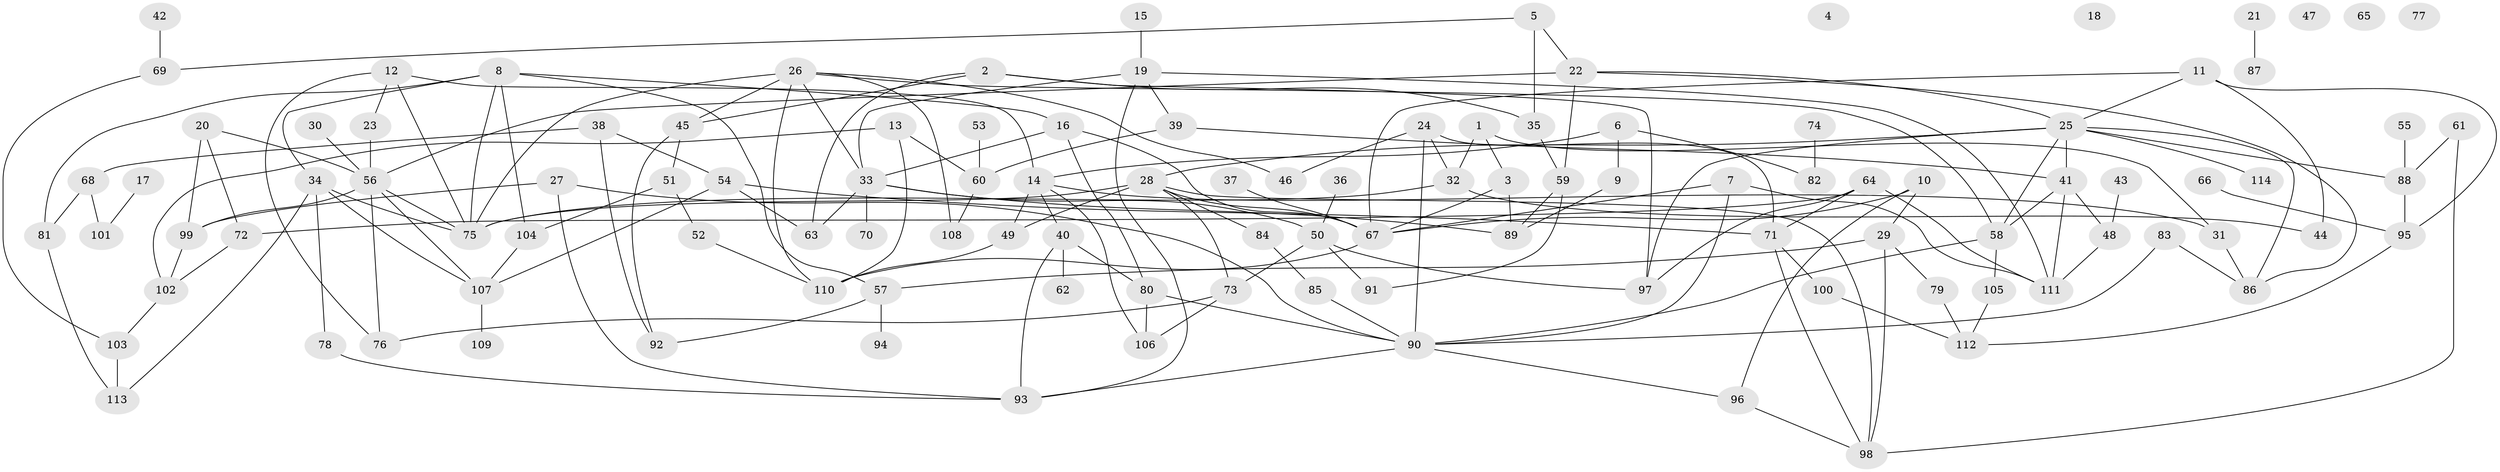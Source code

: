 // Generated by graph-tools (version 1.1) at 2025/49/03/09/25 03:49:09]
// undirected, 114 vertices, 183 edges
graph export_dot {
graph [start="1"]
  node [color=gray90,style=filled];
  1;
  2;
  3;
  4;
  5;
  6;
  7;
  8;
  9;
  10;
  11;
  12;
  13;
  14;
  15;
  16;
  17;
  18;
  19;
  20;
  21;
  22;
  23;
  24;
  25;
  26;
  27;
  28;
  29;
  30;
  31;
  32;
  33;
  34;
  35;
  36;
  37;
  38;
  39;
  40;
  41;
  42;
  43;
  44;
  45;
  46;
  47;
  48;
  49;
  50;
  51;
  52;
  53;
  54;
  55;
  56;
  57;
  58;
  59;
  60;
  61;
  62;
  63;
  64;
  65;
  66;
  67;
  68;
  69;
  70;
  71;
  72;
  73;
  74;
  75;
  76;
  77;
  78;
  79;
  80;
  81;
  82;
  83;
  84;
  85;
  86;
  87;
  88;
  89;
  90;
  91;
  92;
  93;
  94;
  95;
  96;
  97;
  98;
  99;
  100;
  101;
  102;
  103;
  104;
  105;
  106;
  107;
  108;
  109;
  110;
  111;
  112;
  113;
  114;
  1 -- 3;
  1 -- 31;
  1 -- 32;
  2 -- 35;
  2 -- 45;
  2 -- 63;
  2 -- 97;
  3 -- 67;
  3 -- 89;
  5 -- 22;
  5 -- 35;
  5 -- 69;
  6 -- 9;
  6 -- 14;
  6 -- 82;
  7 -- 67;
  7 -- 90;
  7 -- 111;
  8 -- 16;
  8 -- 34;
  8 -- 57;
  8 -- 75;
  8 -- 81;
  8 -- 104;
  9 -- 89;
  10 -- 29;
  10 -- 67;
  10 -- 96;
  11 -- 25;
  11 -- 44;
  11 -- 67;
  11 -- 95;
  12 -- 14;
  12 -- 23;
  12 -- 75;
  12 -- 76;
  13 -- 60;
  13 -- 102;
  13 -- 110;
  14 -- 31;
  14 -- 40;
  14 -- 49;
  14 -- 106;
  15 -- 19;
  16 -- 33;
  16 -- 67;
  16 -- 80;
  17 -- 101;
  19 -- 33;
  19 -- 39;
  19 -- 93;
  19 -- 111;
  20 -- 56;
  20 -- 72;
  20 -- 99;
  21 -- 87;
  22 -- 25;
  22 -- 56;
  22 -- 59;
  22 -- 86;
  23 -- 56;
  24 -- 32;
  24 -- 46;
  24 -- 71;
  24 -- 90;
  25 -- 28;
  25 -- 41;
  25 -- 58;
  25 -- 86;
  25 -- 88;
  25 -- 97;
  25 -- 114;
  26 -- 33;
  26 -- 45;
  26 -- 46;
  26 -- 58;
  26 -- 75;
  26 -- 108;
  26 -- 110;
  27 -- 90;
  27 -- 93;
  27 -- 99;
  28 -- 49;
  28 -- 67;
  28 -- 73;
  28 -- 75;
  28 -- 84;
  28 -- 98;
  29 -- 57;
  29 -- 79;
  29 -- 98;
  30 -- 56;
  31 -- 86;
  32 -- 44;
  32 -- 75;
  33 -- 50;
  33 -- 63;
  33 -- 70;
  33 -- 89;
  34 -- 75;
  34 -- 78;
  34 -- 107;
  34 -- 113;
  35 -- 59;
  36 -- 50;
  37 -- 67;
  38 -- 54;
  38 -- 68;
  38 -- 92;
  39 -- 41;
  39 -- 60;
  40 -- 62;
  40 -- 80;
  40 -- 93;
  41 -- 48;
  41 -- 58;
  41 -- 111;
  42 -- 69;
  43 -- 48;
  45 -- 51;
  45 -- 92;
  48 -- 111;
  49 -- 110;
  50 -- 73;
  50 -- 91;
  50 -- 97;
  51 -- 52;
  51 -- 104;
  52 -- 110;
  53 -- 60;
  54 -- 63;
  54 -- 71;
  54 -- 107;
  55 -- 88;
  56 -- 75;
  56 -- 76;
  56 -- 99;
  56 -- 107;
  57 -- 92;
  57 -- 94;
  58 -- 90;
  58 -- 105;
  59 -- 89;
  59 -- 91;
  60 -- 108;
  61 -- 88;
  61 -- 98;
  64 -- 71;
  64 -- 72;
  64 -- 97;
  64 -- 111;
  66 -- 95;
  67 -- 110;
  68 -- 81;
  68 -- 101;
  69 -- 103;
  71 -- 98;
  71 -- 100;
  72 -- 102;
  73 -- 76;
  73 -- 106;
  74 -- 82;
  78 -- 93;
  79 -- 112;
  80 -- 90;
  80 -- 106;
  81 -- 113;
  83 -- 86;
  83 -- 90;
  84 -- 85;
  85 -- 90;
  88 -- 95;
  90 -- 93;
  90 -- 96;
  95 -- 112;
  96 -- 98;
  99 -- 102;
  100 -- 112;
  102 -- 103;
  103 -- 113;
  104 -- 107;
  105 -- 112;
  107 -- 109;
}

